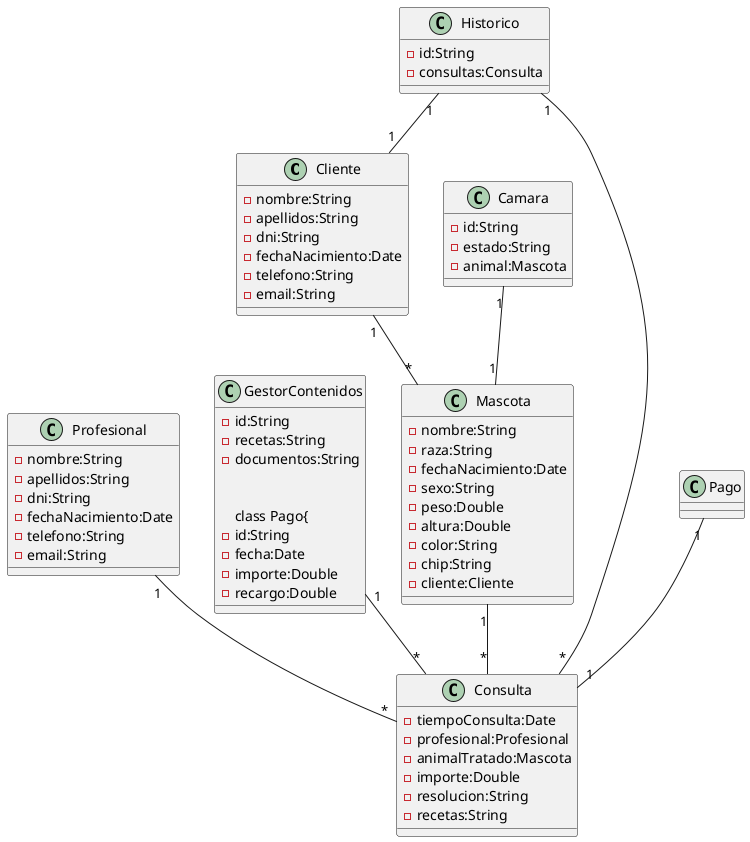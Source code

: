 @startuml


class Cliente{
    -nombre:String
    -apellidos:String
    -dni:String
    -fechaNacimiento:Date
    -telefono:String
    -email:String

}

class Mascota{
    -nombre:String
    -raza:String
    -fechaNacimiento:Date
    -sexo:String
    -peso:Double
    -altura:Double
    -color:String
    -chip:String
    -cliente:Cliente

}

class Consulta{
    -tiempoConsulta:Date
    -profesional:Profesional
    -animalTratado:Mascota
    -importe:Double
    -resolucion:String
    -recetas:String
}

class Profesional{
    -nombre:String
    -apellidos:String
    -dni:String
    -fechaNacimiento:Date
    -telefono:String
    -email:String
}

class Camara{
    -id:String
    -estado:String
    -animal:Mascota
}

class GestorContenidos{
    -id:String
    -recetas:String
    -documentos:String


class Pago{
    -id:String
    -fecha:Date
    -importe:Double
    -recargo:Double
}

class Historico{
    -id:String
    -consultas:Consulta
}

Cliente "1" -- "*" Mascota
Mascota "1" -- "*" Consulta
Profesional "1" -- "*" Consulta
Camara "1" -- "1" Mascota
GestorContenidos "1" -- "*" Consulta
Pago "1" -- "1" Consulta
Historico "1" -- "1" Cliente
Historico "1" -- "*" Consulta
@enduml